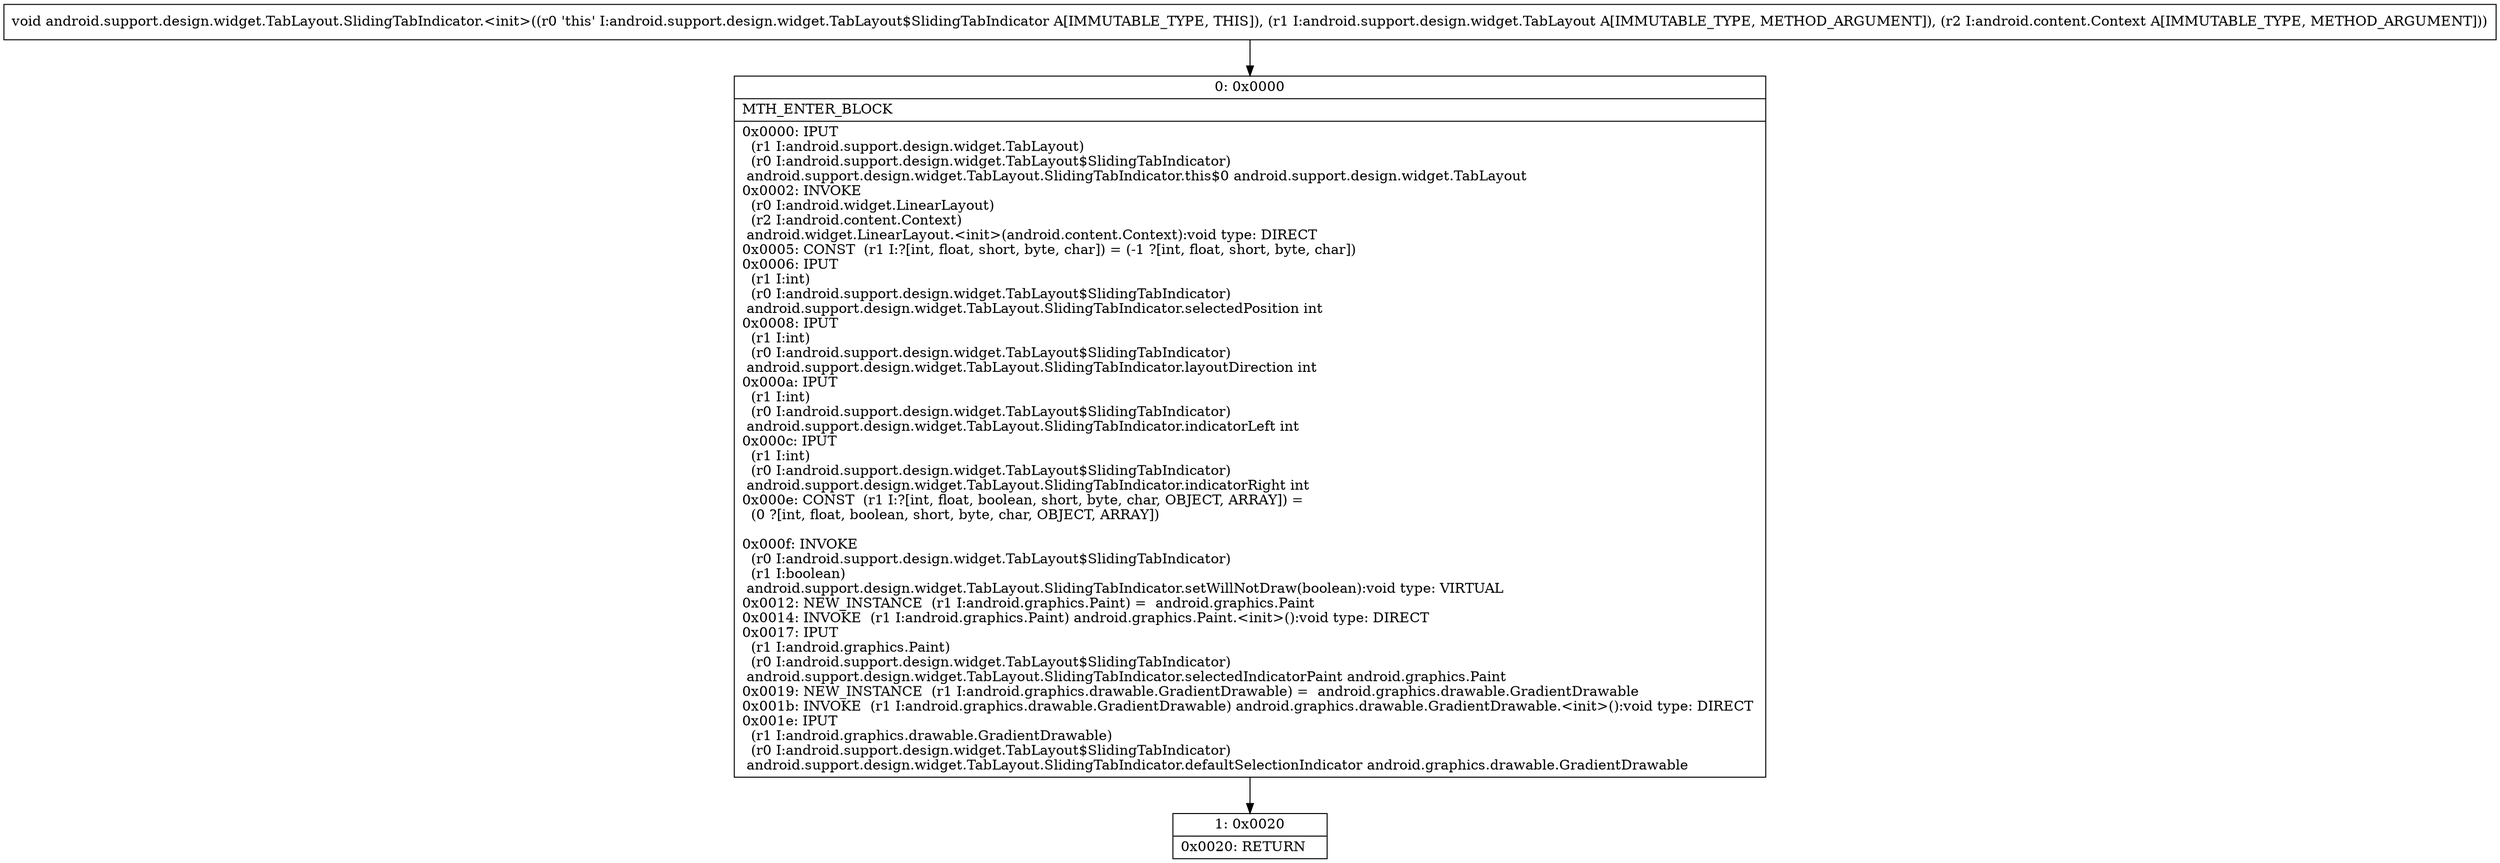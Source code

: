 digraph "CFG forandroid.support.design.widget.TabLayout.SlidingTabIndicator.\<init\>(Landroid\/support\/design\/widget\/TabLayout;Landroid\/content\/Context;)V" {
Node_0 [shape=record,label="{0\:\ 0x0000|MTH_ENTER_BLOCK\l|0x0000: IPUT  \l  (r1 I:android.support.design.widget.TabLayout)\l  (r0 I:android.support.design.widget.TabLayout$SlidingTabIndicator)\l android.support.design.widget.TabLayout.SlidingTabIndicator.this$0 android.support.design.widget.TabLayout \l0x0002: INVOKE  \l  (r0 I:android.widget.LinearLayout)\l  (r2 I:android.content.Context)\l android.widget.LinearLayout.\<init\>(android.content.Context):void type: DIRECT \l0x0005: CONST  (r1 I:?[int, float, short, byte, char]) = (\-1 ?[int, float, short, byte, char]) \l0x0006: IPUT  \l  (r1 I:int)\l  (r0 I:android.support.design.widget.TabLayout$SlidingTabIndicator)\l android.support.design.widget.TabLayout.SlidingTabIndicator.selectedPosition int \l0x0008: IPUT  \l  (r1 I:int)\l  (r0 I:android.support.design.widget.TabLayout$SlidingTabIndicator)\l android.support.design.widget.TabLayout.SlidingTabIndicator.layoutDirection int \l0x000a: IPUT  \l  (r1 I:int)\l  (r0 I:android.support.design.widget.TabLayout$SlidingTabIndicator)\l android.support.design.widget.TabLayout.SlidingTabIndicator.indicatorLeft int \l0x000c: IPUT  \l  (r1 I:int)\l  (r0 I:android.support.design.widget.TabLayout$SlidingTabIndicator)\l android.support.design.widget.TabLayout.SlidingTabIndicator.indicatorRight int \l0x000e: CONST  (r1 I:?[int, float, boolean, short, byte, char, OBJECT, ARRAY]) = \l  (0 ?[int, float, boolean, short, byte, char, OBJECT, ARRAY])\l \l0x000f: INVOKE  \l  (r0 I:android.support.design.widget.TabLayout$SlidingTabIndicator)\l  (r1 I:boolean)\l android.support.design.widget.TabLayout.SlidingTabIndicator.setWillNotDraw(boolean):void type: VIRTUAL \l0x0012: NEW_INSTANCE  (r1 I:android.graphics.Paint) =  android.graphics.Paint \l0x0014: INVOKE  (r1 I:android.graphics.Paint) android.graphics.Paint.\<init\>():void type: DIRECT \l0x0017: IPUT  \l  (r1 I:android.graphics.Paint)\l  (r0 I:android.support.design.widget.TabLayout$SlidingTabIndicator)\l android.support.design.widget.TabLayout.SlidingTabIndicator.selectedIndicatorPaint android.graphics.Paint \l0x0019: NEW_INSTANCE  (r1 I:android.graphics.drawable.GradientDrawable) =  android.graphics.drawable.GradientDrawable \l0x001b: INVOKE  (r1 I:android.graphics.drawable.GradientDrawable) android.graphics.drawable.GradientDrawable.\<init\>():void type: DIRECT \l0x001e: IPUT  \l  (r1 I:android.graphics.drawable.GradientDrawable)\l  (r0 I:android.support.design.widget.TabLayout$SlidingTabIndicator)\l android.support.design.widget.TabLayout.SlidingTabIndicator.defaultSelectionIndicator android.graphics.drawable.GradientDrawable \l}"];
Node_1 [shape=record,label="{1\:\ 0x0020|0x0020: RETURN   \l}"];
MethodNode[shape=record,label="{void android.support.design.widget.TabLayout.SlidingTabIndicator.\<init\>((r0 'this' I:android.support.design.widget.TabLayout$SlidingTabIndicator A[IMMUTABLE_TYPE, THIS]), (r1 I:android.support.design.widget.TabLayout A[IMMUTABLE_TYPE, METHOD_ARGUMENT]), (r2 I:android.content.Context A[IMMUTABLE_TYPE, METHOD_ARGUMENT])) }"];
MethodNode -> Node_0;
Node_0 -> Node_1;
}

